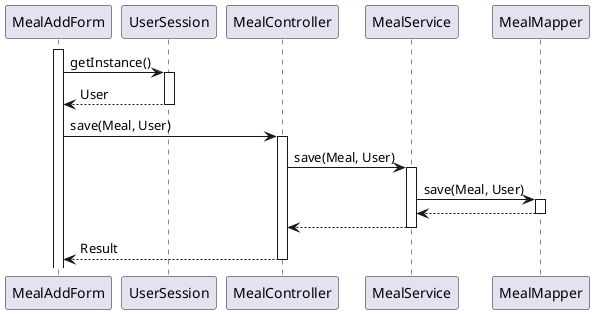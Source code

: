 @startuml
activate MealAddForm
MealAddForm -> UserSession: getInstance()
activate UserSession
UserSession --> MealAddForm: User
deactivate UserSession

MealAddForm -> MealController : save(Meal, User)
activate MealController

MealController -> MealService: save(Meal, User)
activate MealService

MealService -> MealMapper: save(Meal, User)
activate MealMapper

MealMapper --> MealService:
deactivate MealMapper

MealService --> MealController:
deactivate MealService

MealController --> MealAddForm: Result
deactivate MealController

@enduml